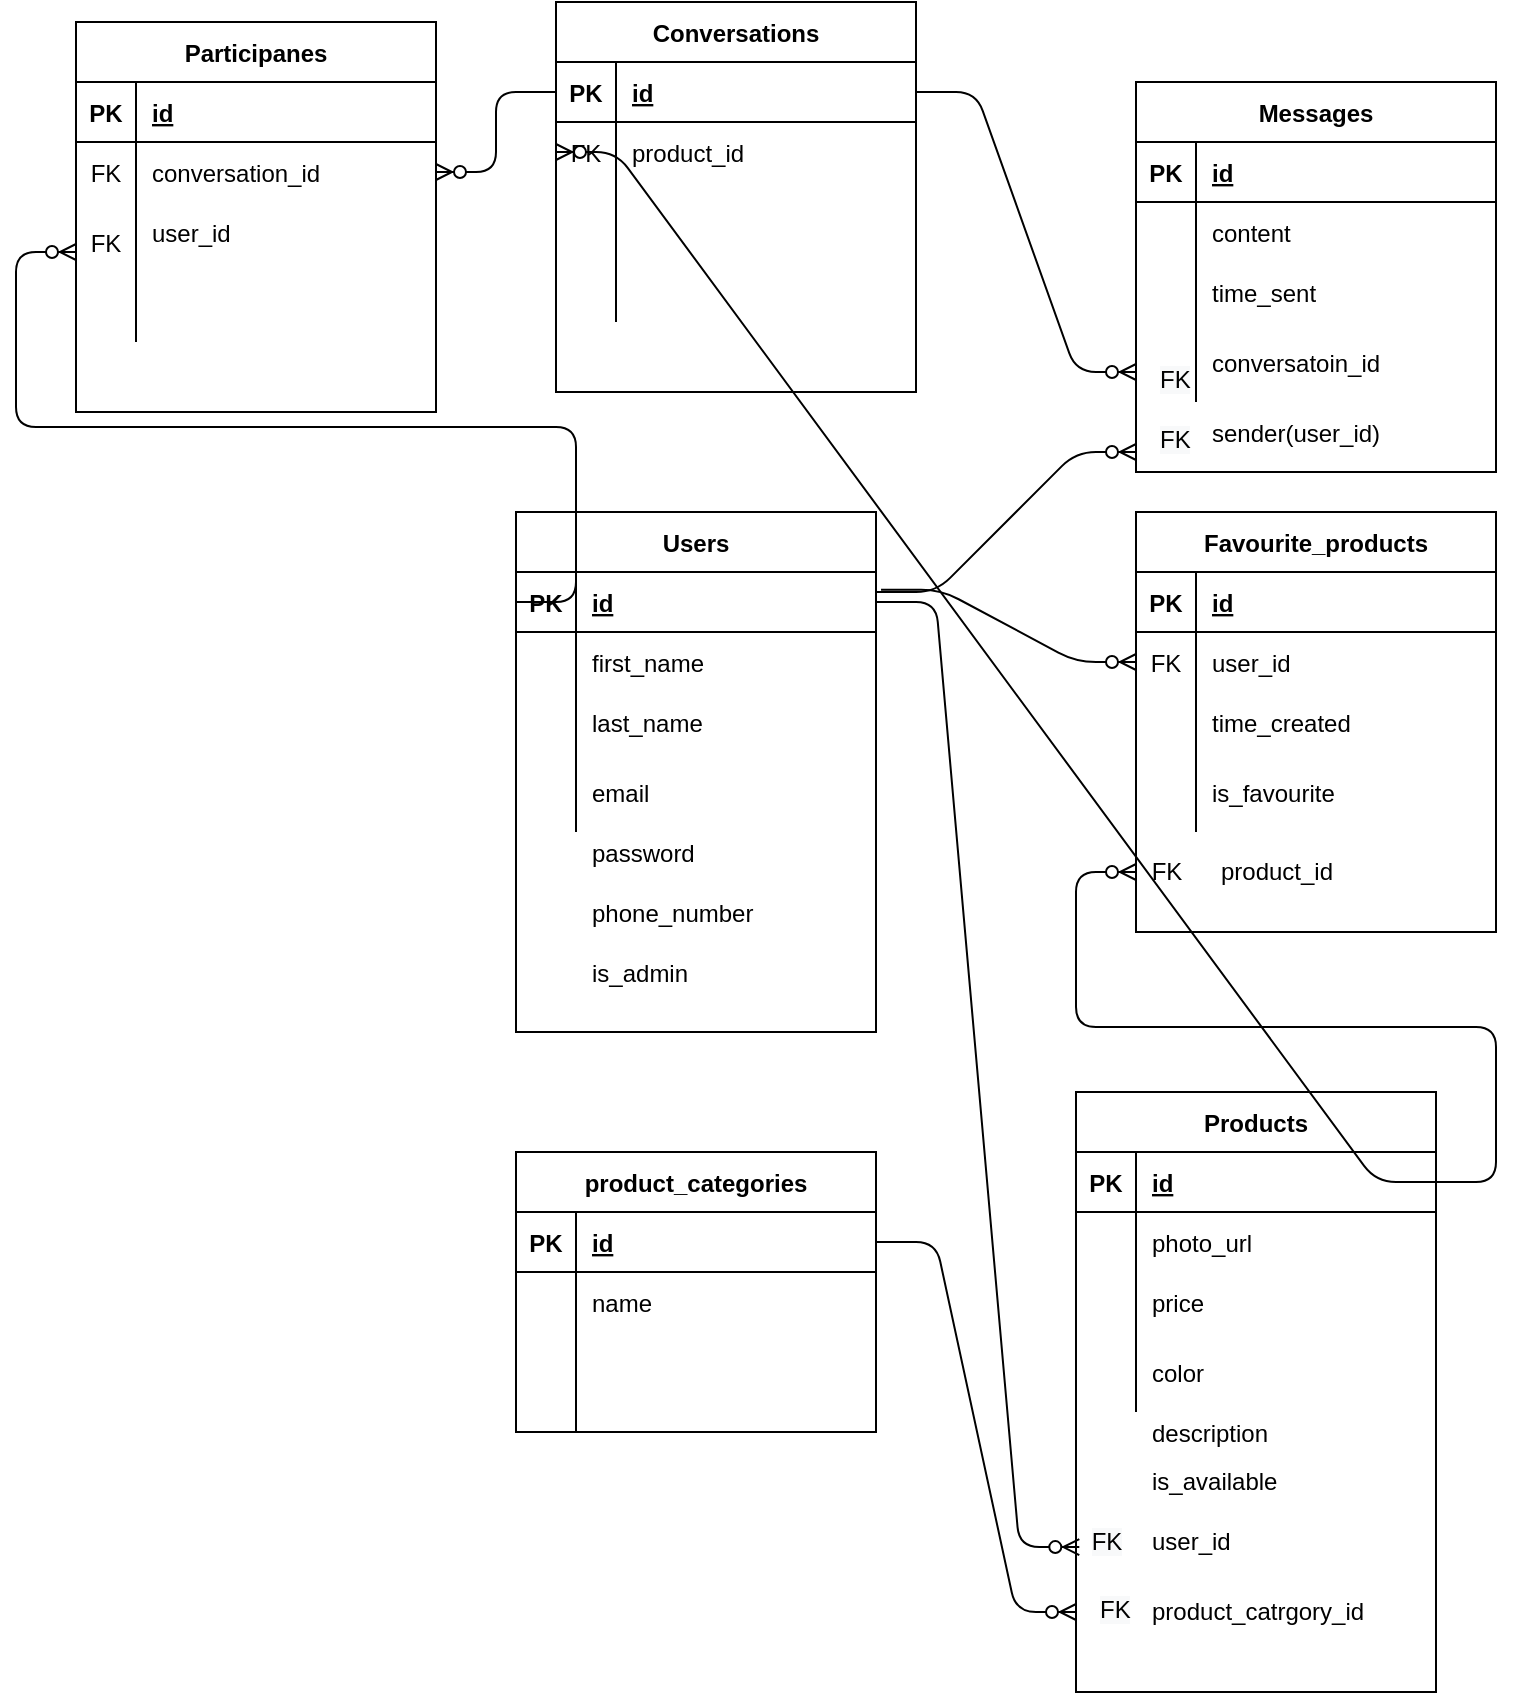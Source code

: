 <mxfile version="14.1.9" type="github">
  <diagram id="1ZklcTyvzq-tHaEStVOn" name="Page-1">
    <mxGraphModel dx="1635" dy="2078" grid="1" gridSize="10" guides="1" tooltips="1" connect="1" arrows="1" fold="1" page="1" pageScale="1" pageWidth="1200" pageHeight="1169" math="0" shadow="0">
      <root>
        <mxCell id="0" />
        <mxCell id="1" parent="0" />
        <mxCell id="G-emduMKIzb_bS8kEKGs-1" value="Users" style="shape=table;startSize=30;container=1;collapsible=1;childLayout=tableLayout;fixedRows=1;rowLines=0;fontStyle=1;align=center;resizeLast=1;" parent="1" vertex="1">
          <mxGeometry x="330" y="70" width="180" height="260" as="geometry" />
        </mxCell>
        <mxCell id="G-emduMKIzb_bS8kEKGs-2" value="" style="shape=partialRectangle;collapsible=0;dropTarget=0;pointerEvents=0;fillColor=none;top=0;left=0;bottom=1;right=0;points=[[0,0.5],[1,0.5]];portConstraint=eastwest;" parent="G-emduMKIzb_bS8kEKGs-1" vertex="1">
          <mxGeometry y="30" width="180" height="30" as="geometry" />
        </mxCell>
        <mxCell id="G-emduMKIzb_bS8kEKGs-3" value="PK" style="shape=partialRectangle;connectable=0;fillColor=none;top=0;left=0;bottom=0;right=0;fontStyle=1;overflow=hidden;" parent="G-emduMKIzb_bS8kEKGs-2" vertex="1">
          <mxGeometry width="30" height="30" as="geometry" />
        </mxCell>
        <mxCell id="G-emduMKIzb_bS8kEKGs-4" value="id" style="shape=partialRectangle;connectable=0;fillColor=none;top=0;left=0;bottom=0;right=0;align=left;spacingLeft=6;fontStyle=5;overflow=hidden;" parent="G-emduMKIzb_bS8kEKGs-2" vertex="1">
          <mxGeometry x="30" width="150" height="30" as="geometry" />
        </mxCell>
        <mxCell id="G-emduMKIzb_bS8kEKGs-5" value="" style="shape=partialRectangle;collapsible=0;dropTarget=0;pointerEvents=0;fillColor=none;top=0;left=0;bottom=0;right=0;points=[[0,0.5],[1,0.5]];portConstraint=eastwest;" parent="G-emduMKIzb_bS8kEKGs-1" vertex="1">
          <mxGeometry y="60" width="180" height="30" as="geometry" />
        </mxCell>
        <mxCell id="G-emduMKIzb_bS8kEKGs-6" value="" style="shape=partialRectangle;connectable=0;fillColor=none;top=0;left=0;bottom=0;right=0;editable=1;overflow=hidden;" parent="G-emduMKIzb_bS8kEKGs-5" vertex="1">
          <mxGeometry width="30" height="30" as="geometry" />
        </mxCell>
        <mxCell id="G-emduMKIzb_bS8kEKGs-7" value="first_name" style="shape=partialRectangle;connectable=0;fillColor=none;top=0;left=0;bottom=0;right=0;align=left;spacingLeft=6;overflow=hidden;" parent="G-emduMKIzb_bS8kEKGs-5" vertex="1">
          <mxGeometry x="30" width="150" height="30" as="geometry" />
        </mxCell>
        <mxCell id="G-emduMKIzb_bS8kEKGs-8" value="" style="shape=partialRectangle;collapsible=0;dropTarget=0;pointerEvents=0;fillColor=none;top=0;left=0;bottom=0;right=0;points=[[0,0.5],[1,0.5]];portConstraint=eastwest;" parent="G-emduMKIzb_bS8kEKGs-1" vertex="1">
          <mxGeometry y="90" width="180" height="30" as="geometry" />
        </mxCell>
        <mxCell id="G-emduMKIzb_bS8kEKGs-9" value="" style="shape=partialRectangle;connectable=0;fillColor=none;top=0;left=0;bottom=0;right=0;editable=1;overflow=hidden;" parent="G-emduMKIzb_bS8kEKGs-8" vertex="1">
          <mxGeometry width="30" height="30" as="geometry" />
        </mxCell>
        <mxCell id="G-emduMKIzb_bS8kEKGs-10" value="last_name" style="shape=partialRectangle;connectable=0;fillColor=none;top=0;left=0;bottom=0;right=0;align=left;spacingLeft=6;overflow=hidden;" parent="G-emduMKIzb_bS8kEKGs-8" vertex="1">
          <mxGeometry x="30" width="150" height="30" as="geometry" />
        </mxCell>
        <mxCell id="G-emduMKIzb_bS8kEKGs-11" value="" style="shape=partialRectangle;collapsible=0;dropTarget=0;pointerEvents=0;fillColor=none;top=0;left=0;bottom=0;right=0;points=[[0,0.5],[1,0.5]];portConstraint=eastwest;" parent="G-emduMKIzb_bS8kEKGs-1" vertex="1">
          <mxGeometry y="120" width="180" height="40" as="geometry" />
        </mxCell>
        <mxCell id="G-emduMKIzb_bS8kEKGs-12" value="" style="shape=partialRectangle;connectable=0;fillColor=none;top=0;left=0;bottom=0;right=0;editable=1;overflow=hidden;" parent="G-emduMKIzb_bS8kEKGs-11" vertex="1">
          <mxGeometry width="30" height="40" as="geometry" />
        </mxCell>
        <mxCell id="G-emduMKIzb_bS8kEKGs-13" value="email" style="shape=partialRectangle;connectable=0;fillColor=none;top=0;left=0;bottom=0;right=0;align=left;spacingLeft=6;overflow=hidden;" parent="G-emduMKIzb_bS8kEKGs-11" vertex="1">
          <mxGeometry x="30" width="150" height="40" as="geometry" />
        </mxCell>
        <mxCell id="G-emduMKIzb_bS8kEKGs-38" value="password" style="shape=partialRectangle;connectable=0;fillColor=none;top=0;left=0;bottom=0;right=0;align=left;spacingLeft=6;overflow=hidden;" parent="1" vertex="1">
          <mxGeometry x="360" y="220" width="150" height="40" as="geometry" />
        </mxCell>
        <mxCell id="G-emduMKIzb_bS8kEKGs-39" value="phone_number" style="shape=partialRectangle;connectable=0;fillColor=none;top=0;left=0;bottom=0;right=0;align=left;spacingLeft=6;overflow=hidden;" parent="1" vertex="1">
          <mxGeometry x="360" y="250" width="150" height="40" as="geometry" />
        </mxCell>
        <mxCell id="G-emduMKIzb_bS8kEKGs-40" value="is_admin" style="shape=partialRectangle;connectable=0;fillColor=none;top=0;left=0;bottom=0;right=0;align=left;spacingLeft=6;overflow=hidden;" parent="1" vertex="1">
          <mxGeometry x="360" y="280" width="150" height="40" as="geometry" />
        </mxCell>
        <mxCell id="G-emduMKIzb_bS8kEKGs-41" value="Favourite_products" style="shape=table;startSize=30;container=1;collapsible=1;childLayout=tableLayout;fixedRows=1;rowLines=0;fontStyle=1;align=center;resizeLast=1;" parent="1" vertex="1">
          <mxGeometry x="640" y="70" width="180" height="210" as="geometry" />
        </mxCell>
        <mxCell id="G-emduMKIzb_bS8kEKGs-42" value="" style="shape=partialRectangle;collapsible=0;dropTarget=0;pointerEvents=0;fillColor=none;top=0;left=0;bottom=1;right=0;points=[[0,0.5],[1,0.5]];portConstraint=eastwest;" parent="G-emduMKIzb_bS8kEKGs-41" vertex="1">
          <mxGeometry y="30" width="180" height="30" as="geometry" />
        </mxCell>
        <mxCell id="G-emduMKIzb_bS8kEKGs-43" value="PK" style="shape=partialRectangle;connectable=0;fillColor=none;top=0;left=0;bottom=0;right=0;fontStyle=1;overflow=hidden;" parent="G-emduMKIzb_bS8kEKGs-42" vertex="1">
          <mxGeometry width="30" height="30" as="geometry" />
        </mxCell>
        <mxCell id="G-emduMKIzb_bS8kEKGs-44" value="id" style="shape=partialRectangle;connectable=0;fillColor=none;top=0;left=0;bottom=0;right=0;align=left;spacingLeft=6;fontStyle=5;overflow=hidden;" parent="G-emduMKIzb_bS8kEKGs-42" vertex="1">
          <mxGeometry x="30" width="150" height="30" as="geometry" />
        </mxCell>
        <mxCell id="G-emduMKIzb_bS8kEKGs-45" value="" style="shape=partialRectangle;collapsible=0;dropTarget=0;pointerEvents=0;fillColor=none;top=0;left=0;bottom=0;right=0;points=[[0,0.5],[1,0.5]];portConstraint=eastwest;" parent="G-emduMKIzb_bS8kEKGs-41" vertex="1">
          <mxGeometry y="60" width="180" height="30" as="geometry" />
        </mxCell>
        <mxCell id="G-emduMKIzb_bS8kEKGs-46" value="FK" style="shape=partialRectangle;connectable=0;fillColor=none;top=0;left=0;bottom=0;right=0;editable=1;overflow=hidden;" parent="G-emduMKIzb_bS8kEKGs-45" vertex="1">
          <mxGeometry width="30" height="30" as="geometry" />
        </mxCell>
        <mxCell id="G-emduMKIzb_bS8kEKGs-47" value="user_id" style="shape=partialRectangle;connectable=0;fillColor=none;top=0;left=0;bottom=0;right=0;align=left;spacingLeft=6;overflow=hidden;" parent="G-emduMKIzb_bS8kEKGs-45" vertex="1">
          <mxGeometry x="30" width="150" height="30" as="geometry" />
        </mxCell>
        <mxCell id="G-emduMKIzb_bS8kEKGs-48" value="" style="shape=partialRectangle;collapsible=0;dropTarget=0;pointerEvents=0;fillColor=none;top=0;left=0;bottom=0;right=0;points=[[0,0.5],[1,0.5]];portConstraint=eastwest;" parent="G-emduMKIzb_bS8kEKGs-41" vertex="1">
          <mxGeometry y="90" width="180" height="30" as="geometry" />
        </mxCell>
        <mxCell id="G-emduMKIzb_bS8kEKGs-49" value="" style="shape=partialRectangle;connectable=0;fillColor=none;top=0;left=0;bottom=0;right=0;editable=1;overflow=hidden;" parent="G-emduMKIzb_bS8kEKGs-48" vertex="1">
          <mxGeometry width="30" height="30" as="geometry" />
        </mxCell>
        <mxCell id="G-emduMKIzb_bS8kEKGs-50" value="time_created" style="shape=partialRectangle;connectable=0;fillColor=none;top=0;left=0;bottom=0;right=0;align=left;spacingLeft=6;overflow=hidden;" parent="G-emduMKIzb_bS8kEKGs-48" vertex="1">
          <mxGeometry x="30" width="150" height="30" as="geometry" />
        </mxCell>
        <mxCell id="G-emduMKIzb_bS8kEKGs-51" value="" style="shape=partialRectangle;collapsible=0;dropTarget=0;pointerEvents=0;fillColor=none;top=0;left=0;bottom=0;right=0;points=[[0,0.5],[1,0.5]];portConstraint=eastwest;" parent="G-emduMKIzb_bS8kEKGs-41" vertex="1">
          <mxGeometry y="120" width="180" height="40" as="geometry" />
        </mxCell>
        <mxCell id="G-emduMKIzb_bS8kEKGs-52" value="" style="shape=partialRectangle;connectable=0;fillColor=none;top=0;left=0;bottom=0;right=0;editable=1;overflow=hidden;" parent="G-emduMKIzb_bS8kEKGs-51" vertex="1">
          <mxGeometry width="30" height="40" as="geometry" />
        </mxCell>
        <mxCell id="G-emduMKIzb_bS8kEKGs-53" value="is_favourite" style="shape=partialRectangle;connectable=0;fillColor=none;top=0;left=0;bottom=0;right=0;align=left;spacingLeft=6;overflow=hidden;" parent="G-emduMKIzb_bS8kEKGs-51" vertex="1">
          <mxGeometry x="30" width="150" height="40" as="geometry" />
        </mxCell>
        <mxCell id="G-emduMKIzb_bS8kEKGs-54" value="Products" style="shape=table;startSize=30;container=1;collapsible=1;childLayout=tableLayout;fixedRows=1;rowLines=0;fontStyle=1;align=center;resizeLast=1;" parent="1" vertex="1">
          <mxGeometry x="610" y="360" width="180" height="300" as="geometry" />
        </mxCell>
        <mxCell id="G-emduMKIzb_bS8kEKGs-55" value="" style="shape=partialRectangle;collapsible=0;dropTarget=0;pointerEvents=0;fillColor=none;top=0;left=0;bottom=1;right=0;points=[[0,0.5],[1,0.5]];portConstraint=eastwest;" parent="G-emduMKIzb_bS8kEKGs-54" vertex="1">
          <mxGeometry y="30" width="180" height="30" as="geometry" />
        </mxCell>
        <mxCell id="G-emduMKIzb_bS8kEKGs-56" value="PK" style="shape=partialRectangle;connectable=0;fillColor=none;top=0;left=0;bottom=0;right=0;fontStyle=1;overflow=hidden;" parent="G-emduMKIzb_bS8kEKGs-55" vertex="1">
          <mxGeometry width="30" height="30" as="geometry" />
        </mxCell>
        <mxCell id="G-emduMKIzb_bS8kEKGs-57" value="id" style="shape=partialRectangle;connectable=0;fillColor=none;top=0;left=0;bottom=0;right=0;align=left;spacingLeft=6;fontStyle=5;overflow=hidden;" parent="G-emduMKIzb_bS8kEKGs-55" vertex="1">
          <mxGeometry x="30" width="150" height="30" as="geometry" />
        </mxCell>
        <mxCell id="G-emduMKIzb_bS8kEKGs-58" value="" style="shape=partialRectangle;collapsible=0;dropTarget=0;pointerEvents=0;fillColor=none;top=0;left=0;bottom=0;right=0;points=[[0,0.5],[1,0.5]];portConstraint=eastwest;" parent="G-emduMKIzb_bS8kEKGs-54" vertex="1">
          <mxGeometry y="60" width="180" height="30" as="geometry" />
        </mxCell>
        <mxCell id="G-emduMKIzb_bS8kEKGs-59" value="" style="shape=partialRectangle;connectable=0;fillColor=none;top=0;left=0;bottom=0;right=0;editable=1;overflow=hidden;" parent="G-emduMKIzb_bS8kEKGs-58" vertex="1">
          <mxGeometry width="30" height="30" as="geometry" />
        </mxCell>
        <mxCell id="G-emduMKIzb_bS8kEKGs-60" value="photo_url" style="shape=partialRectangle;connectable=0;fillColor=none;top=0;left=0;bottom=0;right=0;align=left;spacingLeft=6;overflow=hidden;" parent="G-emduMKIzb_bS8kEKGs-58" vertex="1">
          <mxGeometry x="30" width="150" height="30" as="geometry" />
        </mxCell>
        <mxCell id="G-emduMKIzb_bS8kEKGs-61" value="" style="shape=partialRectangle;collapsible=0;dropTarget=0;pointerEvents=0;fillColor=none;top=0;left=0;bottom=0;right=0;points=[[0,0.5],[1,0.5]];portConstraint=eastwest;" parent="G-emduMKIzb_bS8kEKGs-54" vertex="1">
          <mxGeometry y="90" width="180" height="30" as="geometry" />
        </mxCell>
        <mxCell id="G-emduMKIzb_bS8kEKGs-62" value="" style="shape=partialRectangle;connectable=0;fillColor=none;top=0;left=0;bottom=0;right=0;editable=1;overflow=hidden;" parent="G-emduMKIzb_bS8kEKGs-61" vertex="1">
          <mxGeometry width="30" height="30" as="geometry" />
        </mxCell>
        <mxCell id="G-emduMKIzb_bS8kEKGs-63" value="price" style="shape=partialRectangle;connectable=0;fillColor=none;top=0;left=0;bottom=0;right=0;align=left;spacingLeft=6;overflow=hidden;" parent="G-emduMKIzb_bS8kEKGs-61" vertex="1">
          <mxGeometry x="30" width="150" height="30" as="geometry" />
        </mxCell>
        <mxCell id="G-emduMKIzb_bS8kEKGs-64" value="" style="shape=partialRectangle;collapsible=0;dropTarget=0;pointerEvents=0;fillColor=none;top=0;left=0;bottom=0;right=0;points=[[0,0.5],[1,0.5]];portConstraint=eastwest;" parent="G-emduMKIzb_bS8kEKGs-54" vertex="1">
          <mxGeometry y="120" width="180" height="40" as="geometry" />
        </mxCell>
        <mxCell id="G-emduMKIzb_bS8kEKGs-65" value="" style="shape=partialRectangle;connectable=0;fillColor=none;top=0;left=0;bottom=0;right=0;editable=1;overflow=hidden;" parent="G-emduMKIzb_bS8kEKGs-64" vertex="1">
          <mxGeometry width="30" height="40" as="geometry" />
        </mxCell>
        <mxCell id="G-emduMKIzb_bS8kEKGs-66" value="color" style="shape=partialRectangle;connectable=0;fillColor=none;top=0;left=0;bottom=0;right=0;align=left;spacingLeft=6;overflow=hidden;" parent="G-emduMKIzb_bS8kEKGs-64" vertex="1">
          <mxGeometry x="30" width="150" height="40" as="geometry" />
        </mxCell>
        <mxCell id="G-emduMKIzb_bS8kEKGs-67" value="Messages" style="shape=table;startSize=30;container=1;collapsible=1;childLayout=tableLayout;fixedRows=1;rowLines=0;fontStyle=1;align=center;resizeLast=1;" parent="1" vertex="1">
          <mxGeometry x="640" y="-145" width="180" height="195" as="geometry" />
        </mxCell>
        <mxCell id="G-emduMKIzb_bS8kEKGs-68" value="" style="shape=partialRectangle;collapsible=0;dropTarget=0;pointerEvents=0;fillColor=none;top=0;left=0;bottom=1;right=0;points=[[0,0.5],[1,0.5]];portConstraint=eastwest;" parent="G-emduMKIzb_bS8kEKGs-67" vertex="1">
          <mxGeometry y="30" width="180" height="30" as="geometry" />
        </mxCell>
        <mxCell id="G-emduMKIzb_bS8kEKGs-69" value="PK" style="shape=partialRectangle;connectable=0;fillColor=none;top=0;left=0;bottom=0;right=0;fontStyle=1;overflow=hidden;" parent="G-emduMKIzb_bS8kEKGs-68" vertex="1">
          <mxGeometry width="30" height="30" as="geometry" />
        </mxCell>
        <mxCell id="G-emduMKIzb_bS8kEKGs-70" value="id" style="shape=partialRectangle;connectable=0;fillColor=none;top=0;left=0;bottom=0;right=0;align=left;spacingLeft=6;fontStyle=5;overflow=hidden;" parent="G-emduMKIzb_bS8kEKGs-68" vertex="1">
          <mxGeometry x="30" width="150" height="30" as="geometry" />
        </mxCell>
        <mxCell id="G-emduMKIzb_bS8kEKGs-71" value="" style="shape=partialRectangle;collapsible=0;dropTarget=0;pointerEvents=0;fillColor=none;top=0;left=0;bottom=0;right=0;points=[[0,0.5],[1,0.5]];portConstraint=eastwest;" parent="G-emduMKIzb_bS8kEKGs-67" vertex="1">
          <mxGeometry y="60" width="180" height="30" as="geometry" />
        </mxCell>
        <mxCell id="G-emduMKIzb_bS8kEKGs-72" value="" style="shape=partialRectangle;connectable=0;fillColor=none;top=0;left=0;bottom=0;right=0;editable=1;overflow=hidden;" parent="G-emduMKIzb_bS8kEKGs-71" vertex="1">
          <mxGeometry width="30" height="30" as="geometry" />
        </mxCell>
        <mxCell id="G-emduMKIzb_bS8kEKGs-73" value="content" style="shape=partialRectangle;connectable=0;fillColor=none;top=0;left=0;bottom=0;right=0;align=left;spacingLeft=6;overflow=hidden;" parent="G-emduMKIzb_bS8kEKGs-71" vertex="1">
          <mxGeometry x="30" width="150" height="30" as="geometry" />
        </mxCell>
        <mxCell id="G-emduMKIzb_bS8kEKGs-74" value="" style="shape=partialRectangle;collapsible=0;dropTarget=0;pointerEvents=0;fillColor=none;top=0;left=0;bottom=0;right=0;points=[[0,0.5],[1,0.5]];portConstraint=eastwest;" parent="G-emduMKIzb_bS8kEKGs-67" vertex="1">
          <mxGeometry y="90" width="180" height="30" as="geometry" />
        </mxCell>
        <mxCell id="G-emduMKIzb_bS8kEKGs-75" value="" style="shape=partialRectangle;connectable=0;fillColor=none;top=0;left=0;bottom=0;right=0;editable=1;overflow=hidden;" parent="G-emduMKIzb_bS8kEKGs-74" vertex="1">
          <mxGeometry width="30" height="30" as="geometry" />
        </mxCell>
        <mxCell id="G-emduMKIzb_bS8kEKGs-76" value="time_sent" style="shape=partialRectangle;connectable=0;fillColor=none;top=0;left=0;bottom=0;right=0;align=left;spacingLeft=6;overflow=hidden;" parent="G-emduMKIzb_bS8kEKGs-74" vertex="1">
          <mxGeometry x="30" width="150" height="30" as="geometry" />
        </mxCell>
        <mxCell id="G-emduMKIzb_bS8kEKGs-77" value="" style="shape=partialRectangle;collapsible=0;dropTarget=0;pointerEvents=0;fillColor=none;top=0;left=0;bottom=0;right=0;points=[[0,0.5],[1,0.5]];portConstraint=eastwest;" parent="G-emduMKIzb_bS8kEKGs-67" vertex="1">
          <mxGeometry y="120" width="180" height="40" as="geometry" />
        </mxCell>
        <mxCell id="G-emduMKIzb_bS8kEKGs-78" value="" style="shape=partialRectangle;connectable=0;fillColor=none;top=0;left=0;bottom=0;right=0;editable=1;overflow=hidden;" parent="G-emduMKIzb_bS8kEKGs-77" vertex="1">
          <mxGeometry width="30" height="40" as="geometry" />
        </mxCell>
        <mxCell id="G-emduMKIzb_bS8kEKGs-79" value="conversatoin_id" style="shape=partialRectangle;connectable=0;fillColor=none;top=0;left=0;bottom=0;right=0;align=left;spacingLeft=6;overflow=hidden;" parent="G-emduMKIzb_bS8kEKGs-77" vertex="1">
          <mxGeometry x="30" width="150" height="40" as="geometry" />
        </mxCell>
        <mxCell id="G-emduMKIzb_bS8kEKGs-81" value="product_categories" style="shape=table;startSize=30;container=1;collapsible=1;childLayout=tableLayout;fixedRows=1;rowLines=0;fontStyle=1;align=center;resizeLast=1;" parent="1" vertex="1">
          <mxGeometry x="330" y="390" width="180" height="140" as="geometry" />
        </mxCell>
        <mxCell id="G-emduMKIzb_bS8kEKGs-82" value="" style="shape=partialRectangle;collapsible=0;dropTarget=0;pointerEvents=0;fillColor=none;top=0;left=0;bottom=1;right=0;points=[[0,0.5],[1,0.5]];portConstraint=eastwest;" parent="G-emduMKIzb_bS8kEKGs-81" vertex="1">
          <mxGeometry y="30" width="180" height="30" as="geometry" />
        </mxCell>
        <mxCell id="G-emduMKIzb_bS8kEKGs-83" value="PK" style="shape=partialRectangle;connectable=0;fillColor=none;top=0;left=0;bottom=0;right=0;fontStyle=1;overflow=hidden;" parent="G-emduMKIzb_bS8kEKGs-82" vertex="1">
          <mxGeometry width="30" height="30" as="geometry" />
        </mxCell>
        <mxCell id="G-emduMKIzb_bS8kEKGs-84" value="id" style="shape=partialRectangle;connectable=0;fillColor=none;top=0;left=0;bottom=0;right=0;align=left;spacingLeft=6;fontStyle=5;overflow=hidden;" parent="G-emduMKIzb_bS8kEKGs-82" vertex="1">
          <mxGeometry x="30" width="150" height="30" as="geometry" />
        </mxCell>
        <mxCell id="G-emduMKIzb_bS8kEKGs-85" value="" style="shape=partialRectangle;collapsible=0;dropTarget=0;pointerEvents=0;fillColor=none;top=0;left=0;bottom=0;right=0;points=[[0,0.5],[1,0.5]];portConstraint=eastwest;" parent="G-emduMKIzb_bS8kEKGs-81" vertex="1">
          <mxGeometry y="60" width="180" height="30" as="geometry" />
        </mxCell>
        <mxCell id="G-emduMKIzb_bS8kEKGs-86" value="" style="shape=partialRectangle;connectable=0;fillColor=none;top=0;left=0;bottom=0;right=0;editable=1;overflow=hidden;" parent="G-emduMKIzb_bS8kEKGs-85" vertex="1">
          <mxGeometry width="30" height="30" as="geometry" />
        </mxCell>
        <mxCell id="G-emduMKIzb_bS8kEKGs-87" value="name" style="shape=partialRectangle;connectable=0;fillColor=none;top=0;left=0;bottom=0;right=0;align=left;spacingLeft=6;overflow=hidden;" parent="G-emduMKIzb_bS8kEKGs-85" vertex="1">
          <mxGeometry x="30" width="150" height="30" as="geometry" />
        </mxCell>
        <mxCell id="G-emduMKIzb_bS8kEKGs-88" value="" style="shape=partialRectangle;collapsible=0;dropTarget=0;pointerEvents=0;fillColor=none;top=0;left=0;bottom=0;right=0;points=[[0,0.5],[1,0.5]];portConstraint=eastwest;" parent="G-emduMKIzb_bS8kEKGs-81" vertex="1">
          <mxGeometry y="90" width="180" height="30" as="geometry" />
        </mxCell>
        <mxCell id="G-emduMKIzb_bS8kEKGs-89" value="" style="shape=partialRectangle;connectable=0;fillColor=none;top=0;left=0;bottom=0;right=0;editable=1;overflow=hidden;" parent="G-emduMKIzb_bS8kEKGs-88" vertex="1">
          <mxGeometry width="30" height="30" as="geometry" />
        </mxCell>
        <mxCell id="G-emduMKIzb_bS8kEKGs-90" value="" style="shape=partialRectangle;connectable=0;fillColor=none;top=0;left=0;bottom=0;right=0;align=left;spacingLeft=6;overflow=hidden;" parent="G-emduMKIzb_bS8kEKGs-88" vertex="1">
          <mxGeometry x="30" width="150" height="30" as="geometry" />
        </mxCell>
        <mxCell id="G-emduMKIzb_bS8kEKGs-91" value="" style="shape=partialRectangle;collapsible=0;dropTarget=0;pointerEvents=0;fillColor=none;top=0;left=0;bottom=0;right=0;points=[[0,0.5],[1,0.5]];portConstraint=eastwest;" parent="G-emduMKIzb_bS8kEKGs-81" vertex="1">
          <mxGeometry y="120" width="180" height="20" as="geometry" />
        </mxCell>
        <mxCell id="G-emduMKIzb_bS8kEKGs-92" value="" style="shape=partialRectangle;connectable=0;fillColor=none;top=0;left=0;bottom=0;right=0;editable=1;overflow=hidden;" parent="G-emduMKIzb_bS8kEKGs-91" vertex="1">
          <mxGeometry width="30" height="20" as="geometry" />
        </mxCell>
        <mxCell id="G-emduMKIzb_bS8kEKGs-93" value="" style="shape=partialRectangle;connectable=0;fillColor=none;top=0;left=0;bottom=0;right=0;align=left;spacingLeft=6;overflow=hidden;" parent="G-emduMKIzb_bS8kEKGs-91" vertex="1">
          <mxGeometry x="30" width="150" height="20" as="geometry" />
        </mxCell>
        <mxCell id="G-emduMKIzb_bS8kEKGs-94" value="" style="edgeStyle=entityRelationEdgeStyle;fontSize=12;html=1;endArrow=ERzeroToMany;endFill=1;entryX=0;entryY=0.5;entryDx=0;entryDy=0;exitX=1.014;exitY=0.297;exitDx=0;exitDy=0;exitPerimeter=0;" parent="1" source="G-emduMKIzb_bS8kEKGs-2" target="G-emduMKIzb_bS8kEKGs-45" edge="1">
          <mxGeometry width="100" height="100" relative="1" as="geometry">
            <mxPoint x="510" y="120" as="sourcePoint" />
            <mxPoint x="630" y="150" as="targetPoint" />
          </mxGeometry>
        </mxCell>
        <mxCell id="G-emduMKIzb_bS8kEKGs-95" value="&lt;span style=&quot;text-align: left&quot;&gt;product_id&lt;/span&gt;" style="text;html=1;align=center;verticalAlign=middle;resizable=0;points=[];autosize=1;" parent="1" vertex="1">
          <mxGeometry x="675" y="240" width="70" height="20" as="geometry" />
        </mxCell>
        <mxCell id="G-emduMKIzb_bS8kEKGs-96" value="" style="edgeStyle=entityRelationEdgeStyle;fontSize=12;html=1;endArrow=ERzeroToMany;endFill=1;exitX=1;exitY=0.5;exitDx=0;exitDy=0;" parent="1" source="G-emduMKIzb_bS8kEKGs-55" edge="1">
          <mxGeometry width="100" height="100" relative="1" as="geometry">
            <mxPoint x="750" y="360" as="sourcePoint" />
            <mxPoint x="640" y="250" as="targetPoint" />
          </mxGeometry>
        </mxCell>
        <mxCell id="G-emduMKIzb_bS8kEKGs-99" value="FK" style="text;html=1;align=center;verticalAlign=middle;resizable=0;points=[];autosize=1;" parent="1" vertex="1">
          <mxGeometry x="640" y="240" width="30" height="20" as="geometry" />
        </mxCell>
        <mxCell id="G-emduMKIzb_bS8kEKGs-100" value="is_available" style="shape=partialRectangle;html=1;whiteSpace=wrap;connectable=0;fillColor=none;top=0;left=0;bottom=0;right=0;align=left;spacingLeft=6;overflow=hidden;" parent="1" vertex="1">
          <mxGeometry x="640" y="540" width="140" height="30" as="geometry" />
        </mxCell>
        <mxCell id="G-emduMKIzb_bS8kEKGs-101" value="user_id" style="shape=partialRectangle;html=1;whiteSpace=wrap;connectable=0;fillColor=none;top=0;left=0;bottom=0;right=0;align=left;spacingLeft=6;overflow=hidden;" parent="1" vertex="1">
          <mxGeometry x="640" y="570" width="140" height="30" as="geometry" />
        </mxCell>
        <mxCell id="G-emduMKIzb_bS8kEKGs-102" value="product_catrgory_id" style="shape=partialRectangle;html=1;whiteSpace=wrap;connectable=0;fillColor=none;top=0;left=0;bottom=0;right=0;align=left;spacingLeft=6;overflow=hidden;" parent="1" vertex="1">
          <mxGeometry x="640" y="605" width="140" height="30" as="geometry" />
        </mxCell>
        <mxCell id="G-emduMKIzb_bS8kEKGs-103" value="&lt;meta charset=&quot;utf-8&quot;&gt;&lt;span style=&quot;color: rgb(0, 0, 0); font-family: helvetica; font-size: 12px; font-style: normal; font-weight: 400; letter-spacing: normal; text-align: center; text-indent: 0px; text-transform: none; word-spacing: 0px; background-color: rgb(248, 249, 250); display: inline; float: none;&quot;&gt;FK&lt;/span&gt;" style="text;html=1;align=center;verticalAlign=middle;resizable=0;points=[];autosize=1;" parent="1" vertex="1">
          <mxGeometry x="610" y="575" width="30" height="20" as="geometry" />
        </mxCell>
        <mxCell id="G-emduMKIzb_bS8kEKGs-104" value="&lt;meta charset=&quot;utf-8&quot;&gt;&lt;span style=&quot;color: rgb(0, 0, 0); font-family: helvetica; font-size: 12px; font-style: normal; font-weight: 400; letter-spacing: normal; text-align: center; text-indent: 0px; text-transform: none; word-spacing: 0px; background-color: rgb(248, 249, 250); display: inline; float: none;&quot;&gt;FK&lt;/span&gt;" style="text;whiteSpace=wrap;html=1;" parent="1" vertex="1">
          <mxGeometry x="620" y="605" width="40" height="30" as="geometry" />
        </mxCell>
        <mxCell id="G-emduMKIzb_bS8kEKGs-106" value="" style="edgeStyle=entityRelationEdgeStyle;fontSize=12;html=1;endArrow=ERzeroToMany;endFill=1;exitX=1;exitY=0.5;exitDx=0;exitDy=0;" parent="1" source="G-emduMKIzb_bS8kEKGs-82" edge="1">
          <mxGeometry width="100" height="100" relative="1" as="geometry">
            <mxPoint x="480" y="630" as="sourcePoint" />
            <mxPoint x="610" y="620" as="targetPoint" />
          </mxGeometry>
        </mxCell>
        <mxCell id="G-emduMKIzb_bS8kEKGs-107" value="" style="edgeStyle=entityRelationEdgeStyle;fontSize=12;html=1;endArrow=ERzeroToMany;endFill=1;exitX=1;exitY=0.5;exitDx=0;exitDy=0;entryX=0.055;entryY=0.627;entryDx=0;entryDy=0;entryPerimeter=0;" parent="1" source="G-emduMKIzb_bS8kEKGs-2" target="G-emduMKIzb_bS8kEKGs-103" edge="1">
          <mxGeometry width="100" height="100" relative="1" as="geometry">
            <mxPoint x="500" y="280" as="sourcePoint" />
            <mxPoint x="600" y="569" as="targetPoint" />
          </mxGeometry>
        </mxCell>
        <mxCell id="G-emduMKIzb_bS8kEKGs-109" value="" style="edgeStyle=entityRelationEdgeStyle;fontSize=12;html=1;endArrow=ERzeroToMany;endFill=1;" parent="1" edge="1">
          <mxGeometry width="100" height="100" relative="1" as="geometry">
            <mxPoint x="510" y="110" as="sourcePoint" />
            <mxPoint x="640" y="40" as="targetPoint" />
          </mxGeometry>
        </mxCell>
        <mxCell id="G-emduMKIzb_bS8kEKGs-110" value="&lt;meta charset=&quot;utf-8&quot;&gt;&lt;span style=&quot;color: rgb(0, 0, 0); font-family: helvetica; font-size: 12px; font-style: normal; font-weight: 400; letter-spacing: normal; text-align: center; text-indent: 0px; text-transform: none; word-spacing: 0px; background-color: rgb(248, 249, 250); display: inline; float: none;&quot;&gt;FK&lt;/span&gt;" style="text;whiteSpace=wrap;html=1;" parent="1" vertex="1">
          <mxGeometry x="650" y="-10" width="40" height="30" as="geometry" />
        </mxCell>
        <mxCell id="JWSpnDQrq--dWhz68B84-2" value="&lt;meta charset=&quot;utf-8&quot;&gt;&lt;span style=&quot;color: rgb(0, 0, 0); font-family: helvetica; font-size: 12px; font-style: normal; font-weight: 400; letter-spacing: normal; text-align: center; text-indent: 0px; text-transform: none; word-spacing: 0px; background-color: rgb(248, 249, 250); display: inline; float: none;&quot;&gt;FK&lt;/span&gt;" style="text;whiteSpace=wrap;html=1;" vertex="1" parent="1">
          <mxGeometry x="650" y="20" width="40" height="30" as="geometry" />
        </mxCell>
        <mxCell id="JWSpnDQrq--dWhz68B84-3" value="sender(user_id)" style="shape=partialRectangle;connectable=0;fillColor=none;top=0;left=0;bottom=0;right=0;align=left;spacingLeft=6;overflow=hidden;" vertex="1" parent="1">
          <mxGeometry x="670" y="10" width="150" height="40" as="geometry" />
        </mxCell>
        <mxCell id="JWSpnDQrq--dWhz68B84-6" value="description" style="shape=partialRectangle;connectable=0;fillColor=none;top=0;left=0;bottom=0;right=0;align=left;spacingLeft=6;overflow=hidden;" vertex="1" parent="1">
          <mxGeometry x="640" y="510" width="150" height="40" as="geometry" />
        </mxCell>
        <mxCell id="JWSpnDQrq--dWhz68B84-7" value="Conversations" style="shape=table;startSize=30;container=1;collapsible=1;childLayout=tableLayout;fixedRows=1;rowLines=0;fontStyle=1;align=center;resizeLast=1;" vertex="1" parent="1">
          <mxGeometry x="350" y="-185" width="180" height="195" as="geometry" />
        </mxCell>
        <mxCell id="JWSpnDQrq--dWhz68B84-8" value="" style="shape=partialRectangle;collapsible=0;dropTarget=0;pointerEvents=0;fillColor=none;top=0;left=0;bottom=1;right=0;points=[[0,0.5],[1,0.5]];portConstraint=eastwest;" vertex="1" parent="JWSpnDQrq--dWhz68B84-7">
          <mxGeometry y="30" width="180" height="30" as="geometry" />
        </mxCell>
        <mxCell id="JWSpnDQrq--dWhz68B84-9" value="PK" style="shape=partialRectangle;connectable=0;fillColor=none;top=0;left=0;bottom=0;right=0;fontStyle=1;overflow=hidden;" vertex="1" parent="JWSpnDQrq--dWhz68B84-8">
          <mxGeometry width="30" height="30" as="geometry" />
        </mxCell>
        <mxCell id="JWSpnDQrq--dWhz68B84-10" value="id" style="shape=partialRectangle;connectable=0;fillColor=none;top=0;left=0;bottom=0;right=0;align=left;spacingLeft=6;fontStyle=5;overflow=hidden;" vertex="1" parent="JWSpnDQrq--dWhz68B84-8">
          <mxGeometry x="30" width="150" height="30" as="geometry" />
        </mxCell>
        <mxCell id="JWSpnDQrq--dWhz68B84-11" value="" style="shape=partialRectangle;collapsible=0;dropTarget=0;pointerEvents=0;fillColor=none;top=0;left=0;bottom=0;right=0;points=[[0,0.5],[1,0.5]];portConstraint=eastwest;" vertex="1" parent="JWSpnDQrq--dWhz68B84-7">
          <mxGeometry y="60" width="180" height="30" as="geometry" />
        </mxCell>
        <mxCell id="JWSpnDQrq--dWhz68B84-12" value="FK" style="shape=partialRectangle;connectable=0;fillColor=none;top=0;left=0;bottom=0;right=0;editable=1;overflow=hidden;" vertex="1" parent="JWSpnDQrq--dWhz68B84-11">
          <mxGeometry width="30" height="30" as="geometry" />
        </mxCell>
        <mxCell id="JWSpnDQrq--dWhz68B84-13" value="" style="shape=partialRectangle;connectable=0;fillColor=none;top=0;left=0;bottom=0;right=0;align=left;spacingLeft=6;overflow=hidden;" vertex="1" parent="JWSpnDQrq--dWhz68B84-11">
          <mxGeometry x="30" width="150" height="30" as="geometry" />
        </mxCell>
        <mxCell id="JWSpnDQrq--dWhz68B84-14" value="" style="shape=partialRectangle;collapsible=0;dropTarget=0;pointerEvents=0;fillColor=none;top=0;left=0;bottom=0;right=0;points=[[0,0.5],[1,0.5]];portConstraint=eastwest;" vertex="1" parent="JWSpnDQrq--dWhz68B84-7">
          <mxGeometry y="90" width="180" height="30" as="geometry" />
        </mxCell>
        <mxCell id="JWSpnDQrq--dWhz68B84-15" value="" style="shape=partialRectangle;connectable=0;fillColor=none;top=0;left=0;bottom=0;right=0;editable=1;overflow=hidden;" vertex="1" parent="JWSpnDQrq--dWhz68B84-14">
          <mxGeometry width="30" height="30" as="geometry" />
        </mxCell>
        <mxCell id="JWSpnDQrq--dWhz68B84-16" value="" style="shape=partialRectangle;connectable=0;fillColor=none;top=0;left=0;bottom=0;right=0;align=left;spacingLeft=6;overflow=hidden;" vertex="1" parent="JWSpnDQrq--dWhz68B84-14">
          <mxGeometry x="30" width="150" height="30" as="geometry" />
        </mxCell>
        <mxCell id="JWSpnDQrq--dWhz68B84-17" value="" style="shape=partialRectangle;collapsible=0;dropTarget=0;pointerEvents=0;fillColor=none;top=0;left=0;bottom=0;right=0;points=[[0,0.5],[1,0.5]];portConstraint=eastwest;" vertex="1" parent="JWSpnDQrq--dWhz68B84-7">
          <mxGeometry y="120" width="180" height="40" as="geometry" />
        </mxCell>
        <mxCell id="JWSpnDQrq--dWhz68B84-18" value="" style="shape=partialRectangle;connectable=0;fillColor=none;top=0;left=0;bottom=0;right=0;editable=1;overflow=hidden;" vertex="1" parent="JWSpnDQrq--dWhz68B84-17">
          <mxGeometry width="30" height="40" as="geometry" />
        </mxCell>
        <mxCell id="JWSpnDQrq--dWhz68B84-19" value="" style="shape=partialRectangle;connectable=0;fillColor=none;top=0;left=0;bottom=0;right=0;align=left;spacingLeft=6;overflow=hidden;" vertex="1" parent="JWSpnDQrq--dWhz68B84-17">
          <mxGeometry x="30" width="150" height="40" as="geometry" />
        </mxCell>
        <mxCell id="JWSpnDQrq--dWhz68B84-20" value="product_id" style="shape=partialRectangle;connectable=0;fillColor=none;top=0;left=0;bottom=0;right=0;align=left;spacingLeft=6;overflow=hidden;" vertex="1" parent="1">
          <mxGeometry x="380" y="-130" width="150" height="40" as="geometry" />
        </mxCell>
        <mxCell id="JWSpnDQrq--dWhz68B84-21" value="Participanes" style="shape=table;startSize=30;container=1;collapsible=1;childLayout=tableLayout;fixedRows=1;rowLines=0;fontStyle=1;align=center;resizeLast=1;" vertex="1" parent="1">
          <mxGeometry x="110" y="-175" width="180" height="195" as="geometry" />
        </mxCell>
        <mxCell id="JWSpnDQrq--dWhz68B84-22" value="" style="shape=partialRectangle;collapsible=0;dropTarget=0;pointerEvents=0;fillColor=none;top=0;left=0;bottom=1;right=0;points=[[0,0.5],[1,0.5]];portConstraint=eastwest;" vertex="1" parent="JWSpnDQrq--dWhz68B84-21">
          <mxGeometry y="30" width="180" height="30" as="geometry" />
        </mxCell>
        <mxCell id="JWSpnDQrq--dWhz68B84-23" value="PK" style="shape=partialRectangle;connectable=0;fillColor=none;top=0;left=0;bottom=0;right=0;fontStyle=1;overflow=hidden;" vertex="1" parent="JWSpnDQrq--dWhz68B84-22">
          <mxGeometry width="30" height="30" as="geometry" />
        </mxCell>
        <mxCell id="JWSpnDQrq--dWhz68B84-24" value="id" style="shape=partialRectangle;connectable=0;fillColor=none;top=0;left=0;bottom=0;right=0;align=left;spacingLeft=6;fontStyle=5;overflow=hidden;" vertex="1" parent="JWSpnDQrq--dWhz68B84-22">
          <mxGeometry x="30" width="150" height="30" as="geometry" />
        </mxCell>
        <mxCell id="JWSpnDQrq--dWhz68B84-25" value="" style="shape=partialRectangle;collapsible=0;dropTarget=0;pointerEvents=0;fillColor=none;top=0;left=0;bottom=0;right=0;points=[[0,0.5],[1,0.5]];portConstraint=eastwest;" vertex="1" parent="JWSpnDQrq--dWhz68B84-21">
          <mxGeometry y="60" width="180" height="30" as="geometry" />
        </mxCell>
        <mxCell id="JWSpnDQrq--dWhz68B84-26" value="FK" style="shape=partialRectangle;connectable=0;fillColor=none;top=0;left=0;bottom=0;right=0;editable=1;overflow=hidden;" vertex="1" parent="JWSpnDQrq--dWhz68B84-25">
          <mxGeometry width="30" height="30" as="geometry" />
        </mxCell>
        <mxCell id="JWSpnDQrq--dWhz68B84-27" value="conversation_id" style="shape=partialRectangle;connectable=0;fillColor=none;top=0;left=0;bottom=0;right=0;align=left;spacingLeft=6;overflow=hidden;" vertex="1" parent="JWSpnDQrq--dWhz68B84-25">
          <mxGeometry x="30" width="150" height="30" as="geometry" />
        </mxCell>
        <mxCell id="JWSpnDQrq--dWhz68B84-28" value="" style="shape=partialRectangle;collapsible=0;dropTarget=0;pointerEvents=0;fillColor=none;top=0;left=0;bottom=0;right=0;points=[[0,0.5],[1,0.5]];portConstraint=eastwest;" vertex="1" parent="JWSpnDQrq--dWhz68B84-21">
          <mxGeometry y="90" width="180" height="30" as="geometry" />
        </mxCell>
        <mxCell id="JWSpnDQrq--dWhz68B84-29" value="" style="shape=partialRectangle;connectable=0;fillColor=none;top=0;left=0;bottom=0;right=0;editable=1;overflow=hidden;" vertex="1" parent="JWSpnDQrq--dWhz68B84-28">
          <mxGeometry width="30" height="30" as="geometry" />
        </mxCell>
        <mxCell id="JWSpnDQrq--dWhz68B84-30" value="user_id" style="shape=partialRectangle;connectable=0;fillColor=none;top=0;left=0;bottom=0;right=0;align=left;spacingLeft=6;overflow=hidden;" vertex="1" parent="JWSpnDQrq--dWhz68B84-28">
          <mxGeometry x="30" width="150" height="30" as="geometry" />
        </mxCell>
        <mxCell id="JWSpnDQrq--dWhz68B84-31" value="" style="shape=partialRectangle;collapsible=0;dropTarget=0;pointerEvents=0;fillColor=none;top=0;left=0;bottom=0;right=0;points=[[0,0.5],[1,0.5]];portConstraint=eastwest;" vertex="1" parent="JWSpnDQrq--dWhz68B84-21">
          <mxGeometry y="120" width="180" height="40" as="geometry" />
        </mxCell>
        <mxCell id="JWSpnDQrq--dWhz68B84-32" value="" style="shape=partialRectangle;connectable=0;fillColor=none;top=0;left=0;bottom=0;right=0;editable=1;overflow=hidden;" vertex="1" parent="JWSpnDQrq--dWhz68B84-31">
          <mxGeometry width="30" height="40" as="geometry" />
        </mxCell>
        <mxCell id="JWSpnDQrq--dWhz68B84-33" value="" style="shape=partialRectangle;connectable=0;fillColor=none;top=0;left=0;bottom=0;right=0;align=left;spacingLeft=6;overflow=hidden;" vertex="1" parent="JWSpnDQrq--dWhz68B84-31">
          <mxGeometry x="30" width="150" height="40" as="geometry" />
        </mxCell>
        <mxCell id="JWSpnDQrq--dWhz68B84-34" value="" style="edgeStyle=entityRelationEdgeStyle;fontSize=12;html=1;endArrow=ERzeroToMany;endFill=1;exitX=1;exitY=0.5;exitDx=0;exitDy=0;" edge="1" parent="1" source="JWSpnDQrq--dWhz68B84-8">
          <mxGeometry width="100" height="100" relative="1" as="geometry">
            <mxPoint x="510" y="70" as="sourcePoint" />
            <mxPoint x="640" as="targetPoint" />
          </mxGeometry>
        </mxCell>
        <mxCell id="JWSpnDQrq--dWhz68B84-35" value="FK" style="shape=partialRectangle;connectable=0;fillColor=none;top=0;left=0;bottom=0;right=0;editable=1;overflow=hidden;" vertex="1" parent="1">
          <mxGeometry x="110" y="-80" width="30" height="30" as="geometry" />
        </mxCell>
        <mxCell id="JWSpnDQrq--dWhz68B84-36" value="" style="edgeStyle=entityRelationEdgeStyle;fontSize=12;html=1;endArrow=ERzeroToMany;endFill=1;exitX=0;exitY=0.5;exitDx=0;exitDy=0;entryX=1;entryY=0.5;entryDx=0;entryDy=0;" edge="1" parent="1" source="JWSpnDQrq--dWhz68B84-8" target="JWSpnDQrq--dWhz68B84-25">
          <mxGeometry width="100" height="100" relative="1" as="geometry">
            <mxPoint x="280" y="-110" as="sourcePoint" />
            <mxPoint x="380" y="-210" as="targetPoint" />
          </mxGeometry>
        </mxCell>
        <mxCell id="JWSpnDQrq--dWhz68B84-37" value="" style="edgeStyle=entityRelationEdgeStyle;fontSize=12;html=1;endArrow=ERzeroToMany;endFill=1;exitX=0;exitY=0.5;exitDx=0;exitDy=0;" edge="1" parent="1" source="G-emduMKIzb_bS8kEKGs-2">
          <mxGeometry width="100" height="100" relative="1" as="geometry">
            <mxPoint x="320" y="100" as="sourcePoint" />
            <mxPoint x="110" y="-60" as="targetPoint" />
          </mxGeometry>
        </mxCell>
        <mxCell id="JWSpnDQrq--dWhz68B84-38" value="" style="edgeStyle=entityRelationEdgeStyle;fontSize=12;html=1;endArrow=ERzeroToMany;endFill=1;exitX=1;exitY=0.5;exitDx=0;exitDy=0;entryX=0;entryY=0.5;entryDx=0;entryDy=0;" edge="1" parent="1" source="G-emduMKIzb_bS8kEKGs-55" target="JWSpnDQrq--dWhz68B84-11">
          <mxGeometry width="100" height="100" relative="1" as="geometry">
            <mxPoint x="1040" y="375" as="sourcePoint" />
            <mxPoint x="890" y="220" as="targetPoint" />
          </mxGeometry>
        </mxCell>
      </root>
    </mxGraphModel>
  </diagram>
</mxfile>
